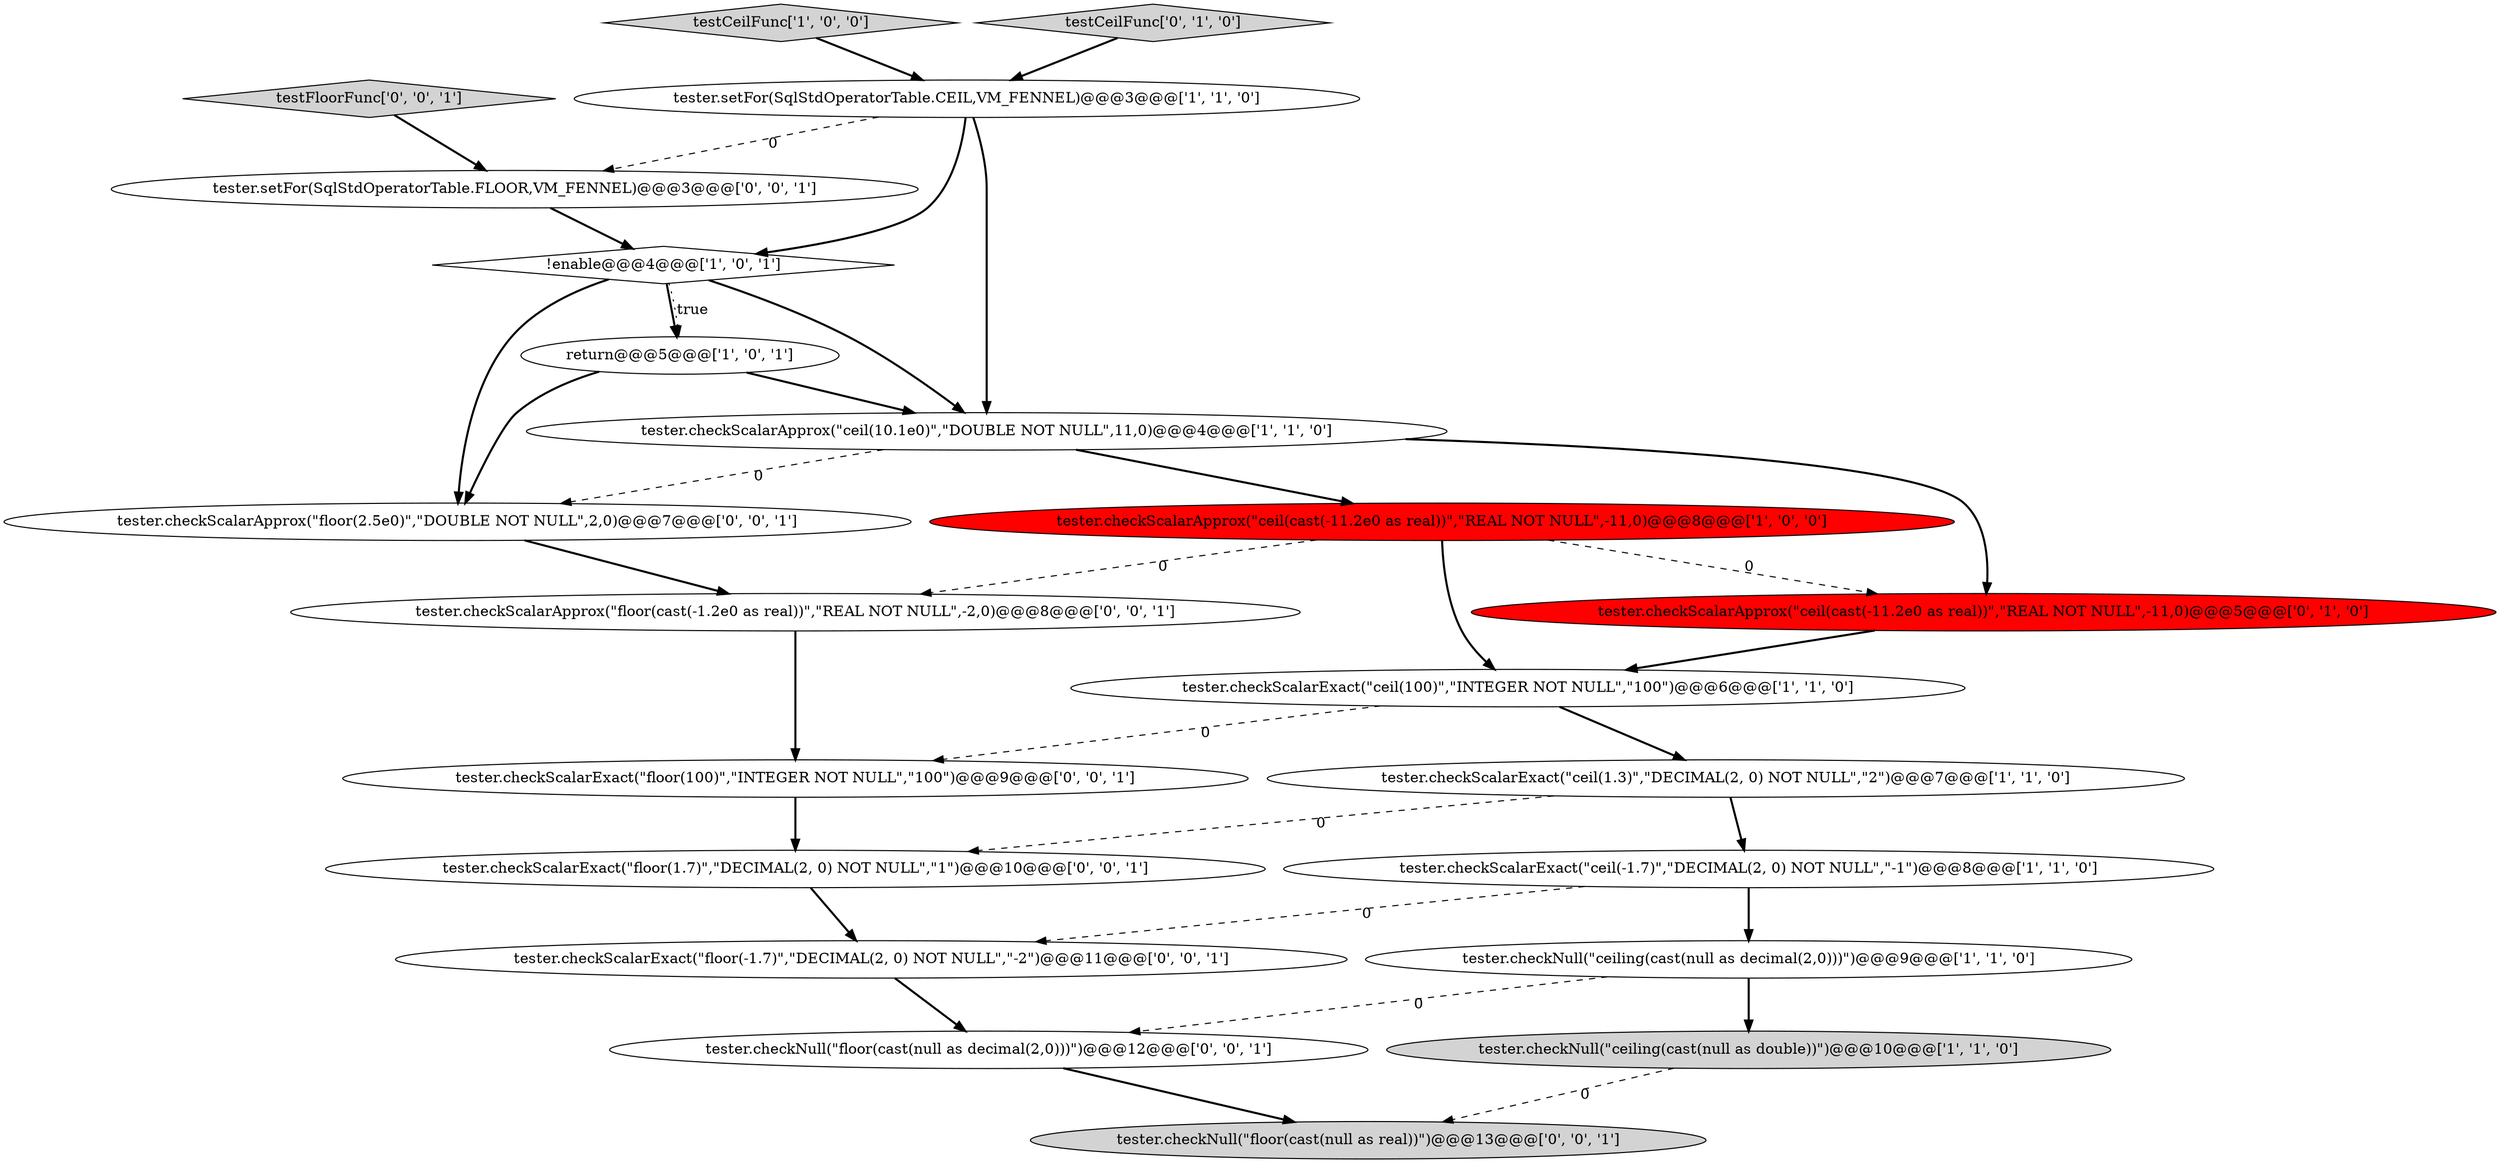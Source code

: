 digraph {
18 [style = filled, label = "tester.checkNull(\"floor(cast(null as decimal(2,0)))\")@@@12@@@['0', '0', '1']", fillcolor = white, shape = ellipse image = "AAA0AAABBB3BBB"];
7 [style = filled, label = "!enable@@@4@@@['1', '0', '1']", fillcolor = white, shape = diamond image = "AAA0AAABBB1BBB"];
19 [style = filled, label = "tester.setFor(SqlStdOperatorTable.FLOOR,VM_FENNEL)@@@3@@@['0', '0', '1']", fillcolor = white, shape = ellipse image = "AAA0AAABBB3BBB"];
10 [style = filled, label = "return@@@5@@@['1', '0', '1']", fillcolor = white, shape = ellipse image = "AAA0AAABBB1BBB"];
15 [style = filled, label = "tester.checkNull(\"floor(cast(null as real))\")@@@13@@@['0', '0', '1']", fillcolor = lightgray, shape = ellipse image = "AAA0AAABBB3BBB"];
17 [style = filled, label = "tester.checkScalarApprox(\"floor(2.5e0)\",\"DOUBLE NOT NULL\",2,0)@@@7@@@['0', '0', '1']", fillcolor = white, shape = ellipse image = "AAA0AAABBB3BBB"];
16 [style = filled, label = "testFloorFunc['0', '0', '1']", fillcolor = lightgray, shape = diamond image = "AAA0AAABBB3BBB"];
14 [style = filled, label = "tester.checkScalarExact(\"floor(-1.7)\",\"DECIMAL(2, 0) NOT NULL\",\"-2\")@@@11@@@['0', '0', '1']", fillcolor = white, shape = ellipse image = "AAA0AAABBB3BBB"];
9 [style = filled, label = "testCeilFunc['1', '0', '0']", fillcolor = lightgray, shape = diamond image = "AAA0AAABBB1BBB"];
5 [style = filled, label = "tester.checkScalarExact(\"ceil(100)\",\"INTEGER NOT NULL\",\"100\")@@@6@@@['1', '1', '0']", fillcolor = white, shape = ellipse image = "AAA0AAABBB1BBB"];
0 [style = filled, label = "tester.checkNull(\"ceiling(cast(null as decimal(2,0)))\")@@@9@@@['1', '1', '0']", fillcolor = white, shape = ellipse image = "AAA0AAABBB1BBB"];
8 [style = filled, label = "tester.checkScalarExact(\"ceil(1.3)\",\"DECIMAL(2, 0) NOT NULL\",\"2\")@@@7@@@['1', '1', '0']", fillcolor = white, shape = ellipse image = "AAA0AAABBB1BBB"];
1 [style = filled, label = "tester.setFor(SqlStdOperatorTable.CEIL,VM_FENNEL)@@@3@@@['1', '1', '0']", fillcolor = white, shape = ellipse image = "AAA0AAABBB1BBB"];
2 [style = filled, label = "tester.checkScalarApprox(\"ceil(10.1e0)\",\"DOUBLE NOT NULL\",11,0)@@@4@@@['1', '1', '0']", fillcolor = white, shape = ellipse image = "AAA0AAABBB1BBB"];
13 [style = filled, label = "tester.checkScalarExact(\"floor(100)\",\"INTEGER NOT NULL\",\"100\")@@@9@@@['0', '0', '1']", fillcolor = white, shape = ellipse image = "AAA0AAABBB3BBB"];
4 [style = filled, label = "tester.checkScalarExact(\"ceil(-1.7)\",\"DECIMAL(2, 0) NOT NULL\",\"-1\")@@@8@@@['1', '1', '0']", fillcolor = white, shape = ellipse image = "AAA0AAABBB1BBB"];
6 [style = filled, label = "tester.checkNull(\"ceiling(cast(null as double))\")@@@10@@@['1', '1', '0']", fillcolor = lightgray, shape = ellipse image = "AAA0AAABBB1BBB"];
20 [style = filled, label = "tester.checkScalarExact(\"floor(1.7)\",\"DECIMAL(2, 0) NOT NULL\",\"1\")@@@10@@@['0', '0', '1']", fillcolor = white, shape = ellipse image = "AAA0AAABBB3BBB"];
11 [style = filled, label = "tester.checkScalarApprox(\"ceil(cast(-11.2e0 as real))\",\"REAL NOT NULL\",-11,0)@@@5@@@['0', '1', '0']", fillcolor = red, shape = ellipse image = "AAA1AAABBB2BBB"];
21 [style = filled, label = "tester.checkScalarApprox(\"floor(cast(-1.2e0 as real))\",\"REAL NOT NULL\",-2,0)@@@8@@@['0', '0', '1']", fillcolor = white, shape = ellipse image = "AAA0AAABBB3BBB"];
12 [style = filled, label = "testCeilFunc['0', '1', '0']", fillcolor = lightgray, shape = diamond image = "AAA0AAABBB2BBB"];
3 [style = filled, label = "tester.checkScalarApprox(\"ceil(cast(-11.2e0 as real))\",\"REAL NOT NULL\",-11,0)@@@8@@@['1', '0', '0']", fillcolor = red, shape = ellipse image = "AAA1AAABBB1BBB"];
5->13 [style = dashed, label="0"];
5->8 [style = bold, label=""];
7->17 [style = bold, label=""];
7->10 [style = dotted, label="true"];
3->21 [style = dashed, label="0"];
7->10 [style = bold, label=""];
0->6 [style = bold, label=""];
2->3 [style = bold, label=""];
1->19 [style = dashed, label="0"];
18->15 [style = bold, label=""];
8->20 [style = dashed, label="0"];
10->17 [style = bold, label=""];
20->14 [style = bold, label=""];
16->19 [style = bold, label=""];
12->1 [style = bold, label=""];
2->17 [style = dashed, label="0"];
1->7 [style = bold, label=""];
4->0 [style = bold, label=""];
11->5 [style = bold, label=""];
3->5 [style = bold, label=""];
6->15 [style = dashed, label="0"];
7->2 [style = bold, label=""];
0->18 [style = dashed, label="0"];
14->18 [style = bold, label=""];
10->2 [style = bold, label=""];
1->2 [style = bold, label=""];
4->14 [style = dashed, label="0"];
8->4 [style = bold, label=""];
9->1 [style = bold, label=""];
19->7 [style = bold, label=""];
17->21 [style = bold, label=""];
2->11 [style = bold, label=""];
3->11 [style = dashed, label="0"];
21->13 [style = bold, label=""];
13->20 [style = bold, label=""];
}
